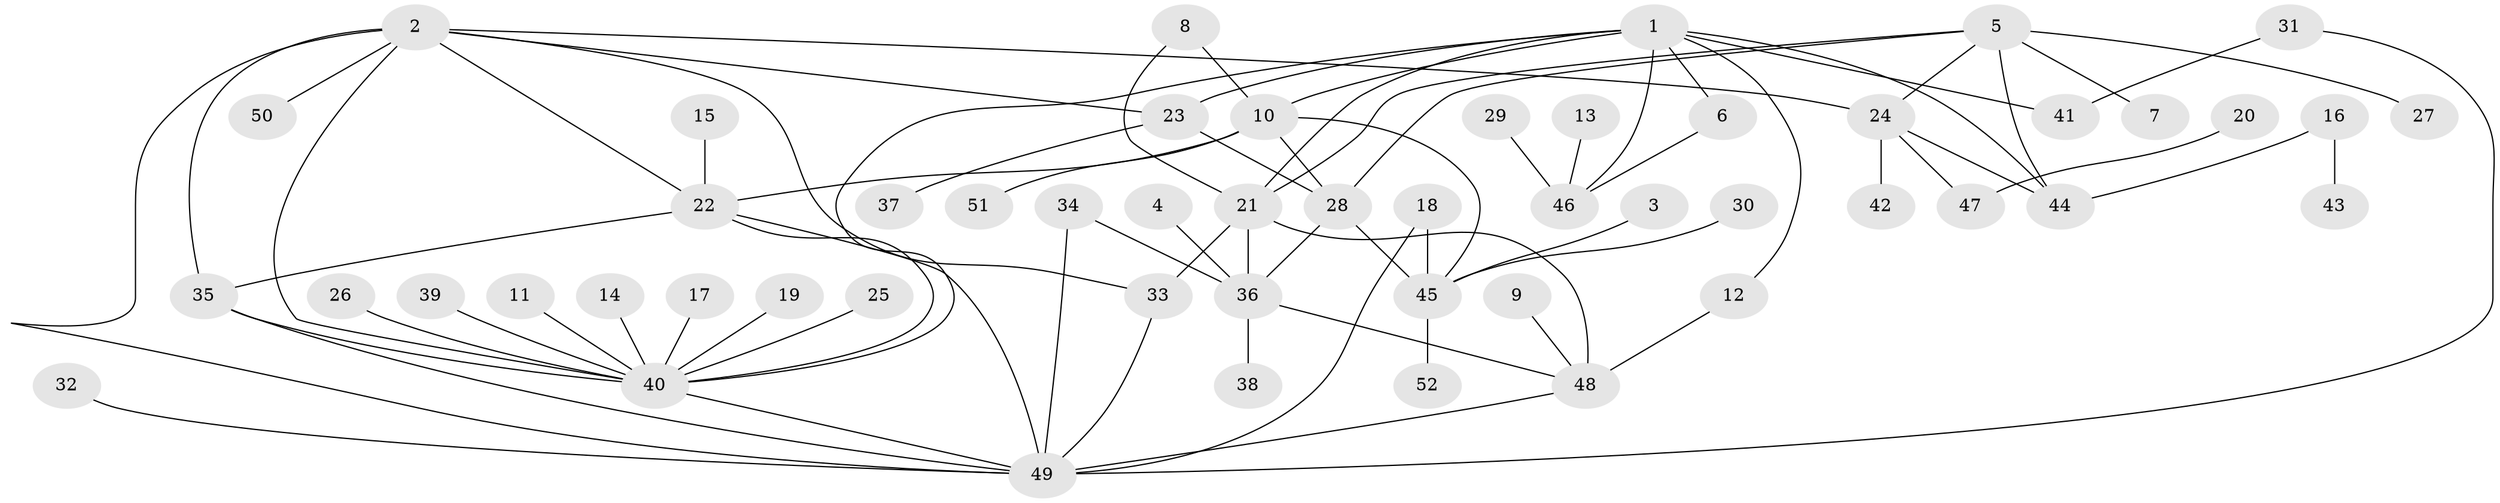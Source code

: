 // original degree distribution, {5: 0.019417475728155338, 6: 0.06796116504854369, 8: 0.038834951456310676, 7: 0.05825242718446602, 9: 0.019417475728155338, 11: 0.009708737864077669, 14: 0.009708737864077669, 12: 0.009708737864077669, 4: 0.038834951456310676, 3: 0.019417475728155338, 2: 0.21359223300970873, 1: 0.49514563106796117}
// Generated by graph-tools (version 1.1) at 2025/02/03/09/25 03:02:50]
// undirected, 52 vertices, 76 edges
graph export_dot {
graph [start="1"]
  node [color=gray90,style=filled];
  1;
  2;
  3;
  4;
  5;
  6;
  7;
  8;
  9;
  10;
  11;
  12;
  13;
  14;
  15;
  16;
  17;
  18;
  19;
  20;
  21;
  22;
  23;
  24;
  25;
  26;
  27;
  28;
  29;
  30;
  31;
  32;
  33;
  34;
  35;
  36;
  37;
  38;
  39;
  40;
  41;
  42;
  43;
  44;
  45;
  46;
  47;
  48;
  49;
  50;
  51;
  52;
  1 -- 6 [weight=3.0];
  1 -- 10 [weight=1.0];
  1 -- 12 [weight=1.0];
  1 -- 21 [weight=1.0];
  1 -- 23 [weight=1.0];
  1 -- 40 [weight=1.0];
  1 -- 41 [weight=1.0];
  1 -- 44 [weight=1.0];
  1 -- 46 [weight=3.0];
  2 -- 22 [weight=1.0];
  2 -- 23 [weight=1.0];
  2 -- 24 [weight=1.0];
  2 -- 33 [weight=1.0];
  2 -- 35 [weight=1.0];
  2 -- 40 [weight=1.0];
  2 -- 49 [weight=1.0];
  2 -- 50 [weight=1.0];
  3 -- 45 [weight=1.0];
  4 -- 36 [weight=1.0];
  5 -- 7 [weight=1.0];
  5 -- 21 [weight=1.0];
  5 -- 24 [weight=2.0];
  5 -- 27 [weight=1.0];
  5 -- 28 [weight=1.0];
  5 -- 44 [weight=4.0];
  6 -- 46 [weight=1.0];
  8 -- 10 [weight=1.0];
  8 -- 21 [weight=1.0];
  9 -- 48 [weight=1.0];
  10 -- 22 [weight=2.0];
  10 -- 28 [weight=2.0];
  10 -- 45 [weight=4.0];
  10 -- 51 [weight=1.0];
  11 -- 40 [weight=1.0];
  12 -- 48 [weight=1.0];
  13 -- 46 [weight=1.0];
  14 -- 40 [weight=1.0];
  15 -- 22 [weight=1.0];
  16 -- 43 [weight=1.0];
  16 -- 44 [weight=1.0];
  17 -- 40 [weight=1.0];
  18 -- 45 [weight=1.0];
  18 -- 49 [weight=1.0];
  19 -- 40 [weight=1.0];
  20 -- 47 [weight=1.0];
  21 -- 33 [weight=1.0];
  21 -- 36 [weight=3.0];
  21 -- 48 [weight=3.0];
  22 -- 35 [weight=1.0];
  22 -- 40 [weight=1.0];
  22 -- 49 [weight=1.0];
  23 -- 28 [weight=1.0];
  23 -- 37 [weight=1.0];
  24 -- 42 [weight=1.0];
  24 -- 44 [weight=2.0];
  24 -- 47 [weight=1.0];
  25 -- 40 [weight=1.0];
  26 -- 40 [weight=1.0];
  28 -- 36 [weight=2.0];
  28 -- 45 [weight=2.0];
  29 -- 46 [weight=1.0];
  30 -- 45 [weight=1.0];
  31 -- 41 [weight=1.0];
  31 -- 49 [weight=1.0];
  32 -- 49 [weight=1.0];
  33 -- 49 [weight=1.0];
  34 -- 36 [weight=1.0];
  34 -- 49 [weight=1.0];
  35 -- 40 [weight=1.0];
  35 -- 49 [weight=1.0];
  36 -- 38 [weight=1.0];
  36 -- 48 [weight=1.0];
  39 -- 40 [weight=1.0];
  40 -- 49 [weight=1.0];
  45 -- 52 [weight=1.0];
  48 -- 49 [weight=1.0];
}
